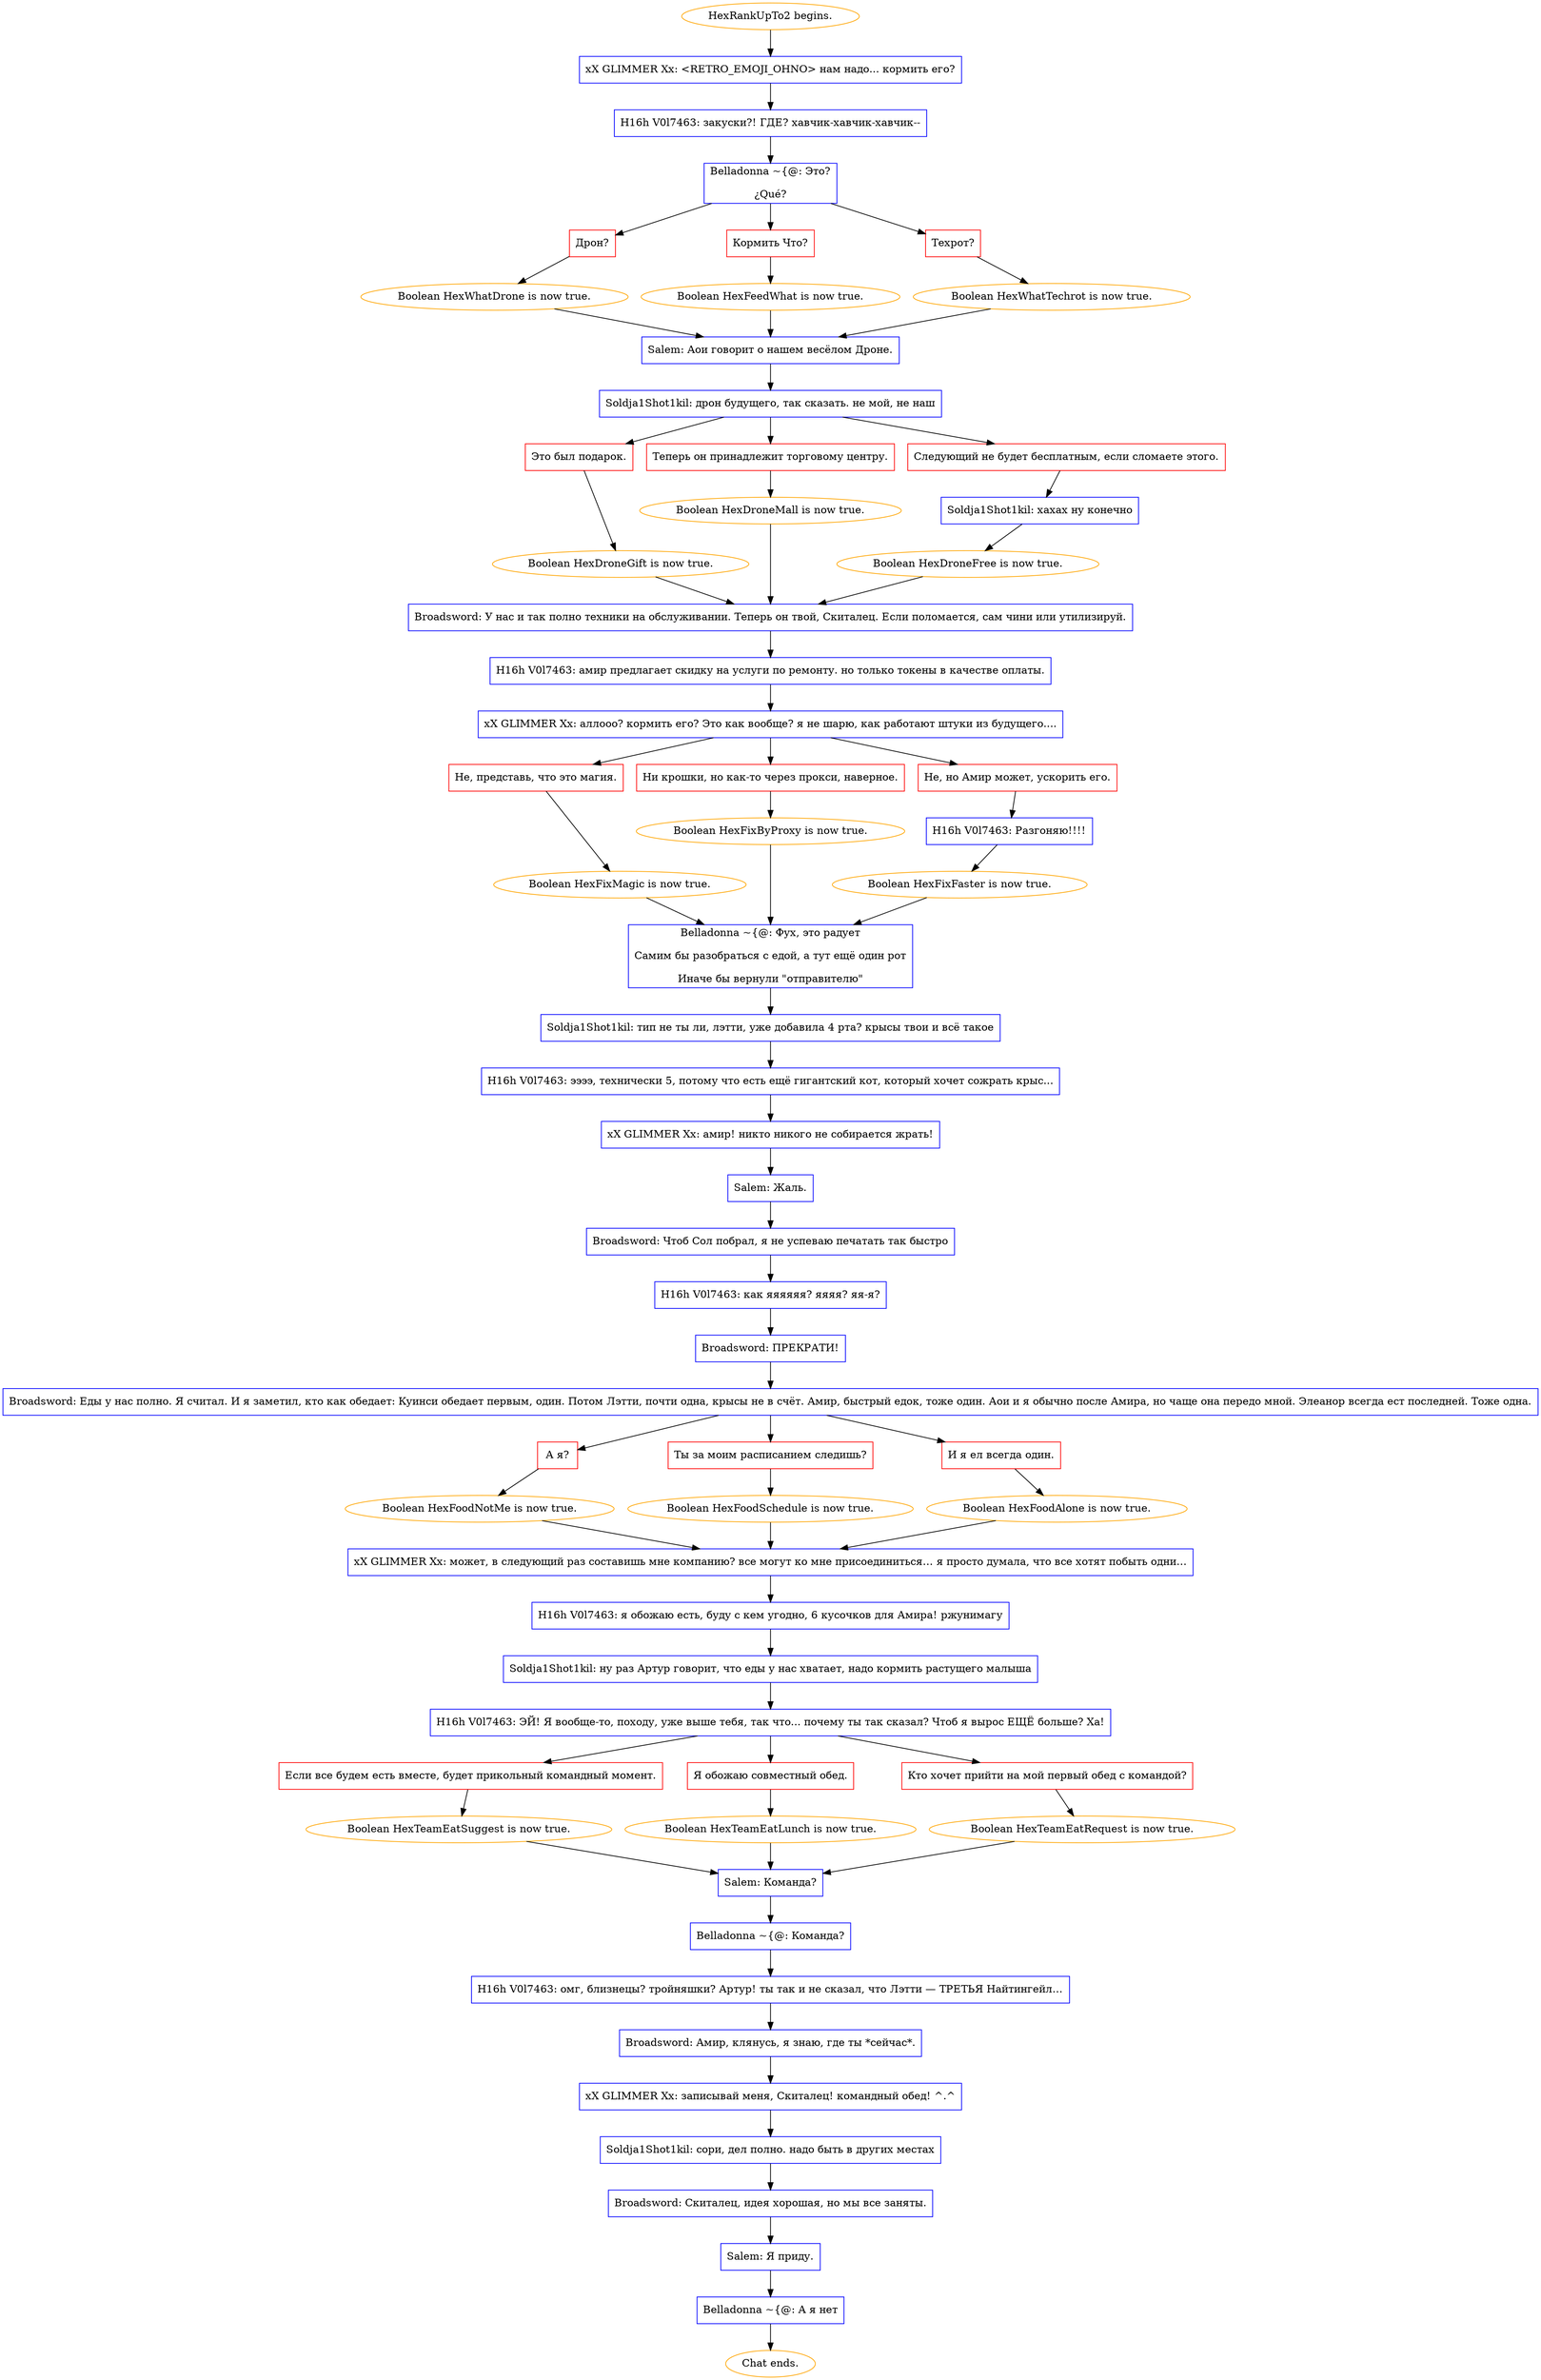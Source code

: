 digraph {
	"HexRankUpTo2 begins." [color=orange];
		"HexRankUpTo2 begins." -> j3970794497;
	j3970794497 [label="xX GLIMMER Xx: <RETRO_EMOJI_OHNO> нам надо... кормить его?",shape=box,color=blue];
		j3970794497 -> j3706732593;
	j3706732593 [label="H16h V0l7463: закуски?! ГДЕ? хавчик-хавчик-хавчик--",shape=box,color=blue];
		j3706732593 -> j2564127891;
	j2564127891 [label="Belladonna ~{@: Это?
¿Qué?",shape=box,color=blue];
		j2564127891 -> j1613629603;
		j2564127891 -> j3472435108;
		j2564127891 -> j2761948359;
	j1613629603 [label="Дрон?",shape=box,color=red];
		j1613629603 -> j1912168119;
	j3472435108 [label="Кормить Что?",shape=box,color=red];
		j3472435108 -> j3162092528;
	j2761948359 [label="Техрот?",shape=box,color=red];
		j2761948359 -> j3033941346;
	j1912168119 [label="Boolean HexWhatDrone is now true.",color=orange];
		j1912168119 -> j3093911333;
	j3162092528 [label="Boolean HexFeedWhat is now true.",color=orange];
		j3162092528 -> j3093911333;
	j3033941346 [label="Boolean HexWhatTechrot is now true.",color=orange];
		j3033941346 -> j3093911333;
	j3093911333 [label="Salem: Аои говорит о нашем весёлом Дроне.",shape=box,color=blue];
		j3093911333 -> j684738300;
	j684738300 [label="Soldja1Shot1kil: дрон будущего, так сказать. не мой, не наш",shape=box,color=blue];
		j684738300 -> j3538681663;
		j684738300 -> j2520285672;
		j684738300 -> j2592392016;
	j3538681663 [label="Это был подарок.",shape=box,color=red];
		j3538681663 -> j321347636;
	j2520285672 [label="Теперь он принадлежит торговому центру.",shape=box,color=red];
		j2520285672 -> j1745579832;
	j2592392016 [label="Следующий не будет бесплатным, если сломаете этого.",shape=box,color=red];
		j2592392016 -> j1570631521;
	j321347636 [label="Boolean HexDroneGift is now true.",color=orange];
		j321347636 -> j2685636381;
	j1745579832 [label="Boolean HexDroneMall is now true.",color=orange];
		j1745579832 -> j2685636381;
	j1570631521 [label="Soldja1Shot1kil: хахах ну конечно",shape=box,color=blue];
		j1570631521 -> j3694044436;
	j2685636381 [label="Broadsword: У нас и так полно техники на обслуживании. Теперь он твой, Скиталец. Если поломается, сам чини или утилизируй.",shape=box,color=blue];
		j2685636381 -> j2962252255;
	j3694044436 [label="Boolean HexDroneFree is now true.",color=orange];
		j3694044436 -> j2685636381;
	j2962252255 [label="H16h V0l7463: амир предлагает скидку на услуги по ремонту. но только токены в качестве оплаты.",shape=box,color=blue];
		j2962252255 -> j38363183;
	j38363183 [label="xX GLIMMER Xx: аллооо? кормить его? Это как вообще? я не шарю, как работают штуки из будущего....",shape=box,color=blue];
		j38363183 -> j3756785554;
		j38363183 -> j3482121707;
		j38363183 -> j299648579;
	j3756785554 [label="Не, представь, что это магия.",shape=box,color=red];
		j3756785554 -> j3050173147;
	j3482121707 [label="Ни крошки, но как-то через прокси, наверное.",shape=box,color=red];
		j3482121707 -> j280756321;
	j299648579 [label="Не, но Амир может, ускорить его.",shape=box,color=red];
		j299648579 -> j4032189049;
	j3050173147 [label="Boolean HexFixMagic is now true.",color=orange];
		j3050173147 -> j1054572190;
	j280756321 [label="Boolean HexFixByProxy is now true.",color=orange];
		j280756321 -> j1054572190;
	j4032189049 [label="H16h V0l7463: Разгоняю!!!!",shape=box,color=blue];
		j4032189049 -> j1491703250;
	j1054572190 [label="Belladonna ~{@: Фух, это радует
Самим бы разобраться с едой, а тут ещё один рот
Иначе бы вернули \"отправителю\"",shape=box,color=blue];
		j1054572190 -> j2680043278;
	j1491703250 [label="Boolean HexFixFaster is now true.",color=orange];
		j1491703250 -> j1054572190;
	j2680043278 [label="Soldja1Shot1kil: тип не ты ли, лэтти, уже добавила 4 рта? крысы твои и всё такое",shape=box,color=blue];
		j2680043278 -> j424355503;
	j424355503 [label="H16h V0l7463: ээээ, технически 5, потому что есть ещё гигантский кот, который хочет сожрать крыс...",shape=box,color=blue];
		j424355503 -> j3017096379;
	j3017096379 [label="xX GLIMMER Xx: амир! никто никого не собирается жрать!",shape=box,color=blue];
		j3017096379 -> j3718576823;
	j3718576823 [label="Salem: Жаль.",shape=box,color=blue];
		j3718576823 -> j4293547040;
	j4293547040 [label="Broadsword: Чтоб Сол побрал, я не успеваю печатать так быстро",shape=box,color=blue];
		j4293547040 -> j2023715314;
	j2023715314 [label="H16h V0l7463: как яяяяяя? яяяя? яя-я?",shape=box,color=blue];
		j2023715314 -> j4106026835;
	j4106026835 [label="Broadsword: ПРЕКРАТИ!",shape=box,color=blue];
		j4106026835 -> j2166480786;
	j2166480786 [label="Broadsword: Еды у нас полно. Я считал. И я заметил, кто как обедает: Куинси обедает первым, один. Потом Лэтти, почти одна, крысы не в счёт. Амир, быстрый едок, тоже один. Аои и я обычно после Амира, но чаще она передо мной. Элеанор всегда ест последней. Тоже одна.",shape=box,color=blue];
		j2166480786 -> j159991810;
		j2166480786 -> j4257035301;
		j2166480786 -> j820951445;
	j159991810 [label="А я?",shape=box,color=red];
		j159991810 -> j4256554887;
	j4257035301 [label="Ты за моим расписанием следишь?",shape=box,color=red];
		j4257035301 -> j2685939371;
	j820951445 [label="И я ел всегда один.",shape=box,color=red];
		j820951445 -> j2364946958;
	j4256554887 [label="Boolean HexFoodNotMe is now true.",color=orange];
		j4256554887 -> j1131241305;
	j2685939371 [label="Boolean HexFoodSchedule is now true.",color=orange];
		j2685939371 -> j1131241305;
	j2364946958 [label="Boolean HexFoodAlone is now true.",color=orange];
		j2364946958 -> j1131241305;
	j1131241305 [label="xX GLIMMER Xx: может, в следующий раз составишь мне компанию? все могут ко мне присоединиться… я просто думала, что все хотят побыть одни…",shape=box,color=blue];
		j1131241305 -> j1455836298;
	j1455836298 [label="H16h V0l7463: я обожаю есть, буду с кем угодно, 6 кусочков для Амира! ржунимагу",shape=box,color=blue];
		j1455836298 -> j1770311927;
	j1770311927 [label="Soldja1Shot1kil: ну раз Артур говорит, что еды у нас хватает, надо кормить растущего малыша",shape=box,color=blue];
		j1770311927 -> j1396323295;
	j1396323295 [label="H16h V0l7463: ЭЙ! Я вообще-то, походу, уже выше тебя, так что... почему ты так сказал? Чтоб я вырос ЕЩЁ больше? Ха!",shape=box,color=blue];
		j1396323295 -> j994095957;
		j1396323295 -> j2184301712;
		j1396323295 -> j3546133656;
	j994095957 [label="Если все будем есть вместе, будет прикольный командный момент.",shape=box,color=red];
		j994095957 -> j3889042065;
	j2184301712 [label="Я обожаю совместный обед.",shape=box,color=red];
		j2184301712 -> j2586401251;
	j3546133656 [label="Кто хочет прийти на мой первый обед с командой?",shape=box,color=red];
		j3546133656 -> j1204980896;
	j3889042065 [label="Boolean HexTeamEatSuggest is now true.",color=orange];
		j3889042065 -> j3605257651;
	j2586401251 [label="Boolean HexTeamEatLunch is now true.",color=orange];
		j2586401251 -> j3605257651;
	j1204980896 [label="Boolean HexTeamEatRequest is now true.",color=orange];
		j1204980896 -> j3605257651;
	j3605257651 [label="Salem: Команда?",shape=box,color=blue];
		j3605257651 -> j3936497803;
	j3936497803 [label="Belladonna ~{@: Команда?",shape=box,color=blue];
		j3936497803 -> j4137903662;
	j4137903662 [label="H16h V0l7463: омг, близнецы? тройняшки? Артур! ты так и не сказал, что Лэтти — ТРЕТЬЯ Найтингейл…",shape=box,color=blue];
		j4137903662 -> j4023000072;
	j4023000072 [label="Broadsword: Амир, клянусь, я знаю, где ты *сейчас*.",shape=box,color=blue];
		j4023000072 -> j1683878406;
	j1683878406 [label="xX GLIMMER Xx: записывай меня, Скиталец! командный обед! ^.^",shape=box,color=blue];
		j1683878406 -> j3152230883;
	j3152230883 [label="Soldja1Shot1kil: сори, дел полно. надо быть в других местах",shape=box,color=blue];
		j3152230883 -> j2311690941;
	j2311690941 [label="Broadsword: Скиталец, идея хорошая, но мы все заняты.",shape=box,color=blue];
		j2311690941 -> j69648089;
	j69648089 [label="Salem: Я приду.",shape=box,color=blue];
		j69648089 -> j2389553988;
	j2389553988 [label="Belladonna ~{@: А я нет",shape=box,color=blue];
		j2389553988 -> "Chat ends.";
	"Chat ends." [color=orange];
}